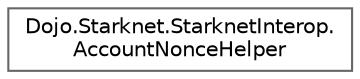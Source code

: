 digraph "Graphical Class Hierarchy"
{
 // LATEX_PDF_SIZE
  bgcolor="transparent";
  edge [fontname=Helvetica,fontsize=10,labelfontname=Helvetica,labelfontsize=10];
  node [fontname=Helvetica,fontsize=10,shape=box,height=0.2,width=0.4];
  rankdir="LR";
  Node0 [id="Node000000",label="Dojo.Starknet.StarknetInterop.\lAccountNonceHelper",height=0.2,width=0.4,color="grey40", fillcolor="white", style="filled",URL="$class_dojo_1_1_starknet_1_1_starknet_interop_1_1_account_nonce_helper.html",tooltip=" "];
}
